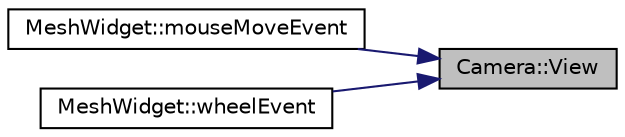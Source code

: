 digraph "Camera::View"
{
 // LATEX_PDF_SIZE
  edge [fontname="Helvetica",fontsize="10",labelfontname="Helvetica",labelfontsize="10"];
  node [fontname="Helvetica",fontsize="10",shape=record];
  rankdir="RL";
  Node1 [label="Camera::View",height=0.2,width=0.4,color="black", fillcolor="grey75", style="filled", fontcolor="black",tooltip="Returns the view direction."];
  Node1 -> Node2 [dir="back",color="midnightblue",fontsize="10",style="solid",fontname="Helvetica"];
  Node2 [label="MeshWidget::mouseMoveEvent",height=0.2,width=0.4,color="black", fillcolor="white", style="filled",URL="$class_mesh_widget.html#aa31603f127bd195bcfa3a76b29034a48",tooltip="Process the mouse move events."];
  Node1 -> Node3 [dir="back",color="midnightblue",fontsize="10",style="solid",fontname="Helvetica"];
  Node3 [label="MeshWidget::wheelEvent",height=0.2,width=0.4,color="black", fillcolor="white", style="filled",URL="$class_mesh_widget.html#a4956bddec853058e4e2795d4e7a2954a",tooltip="Process the mouse wheel events."];
}
